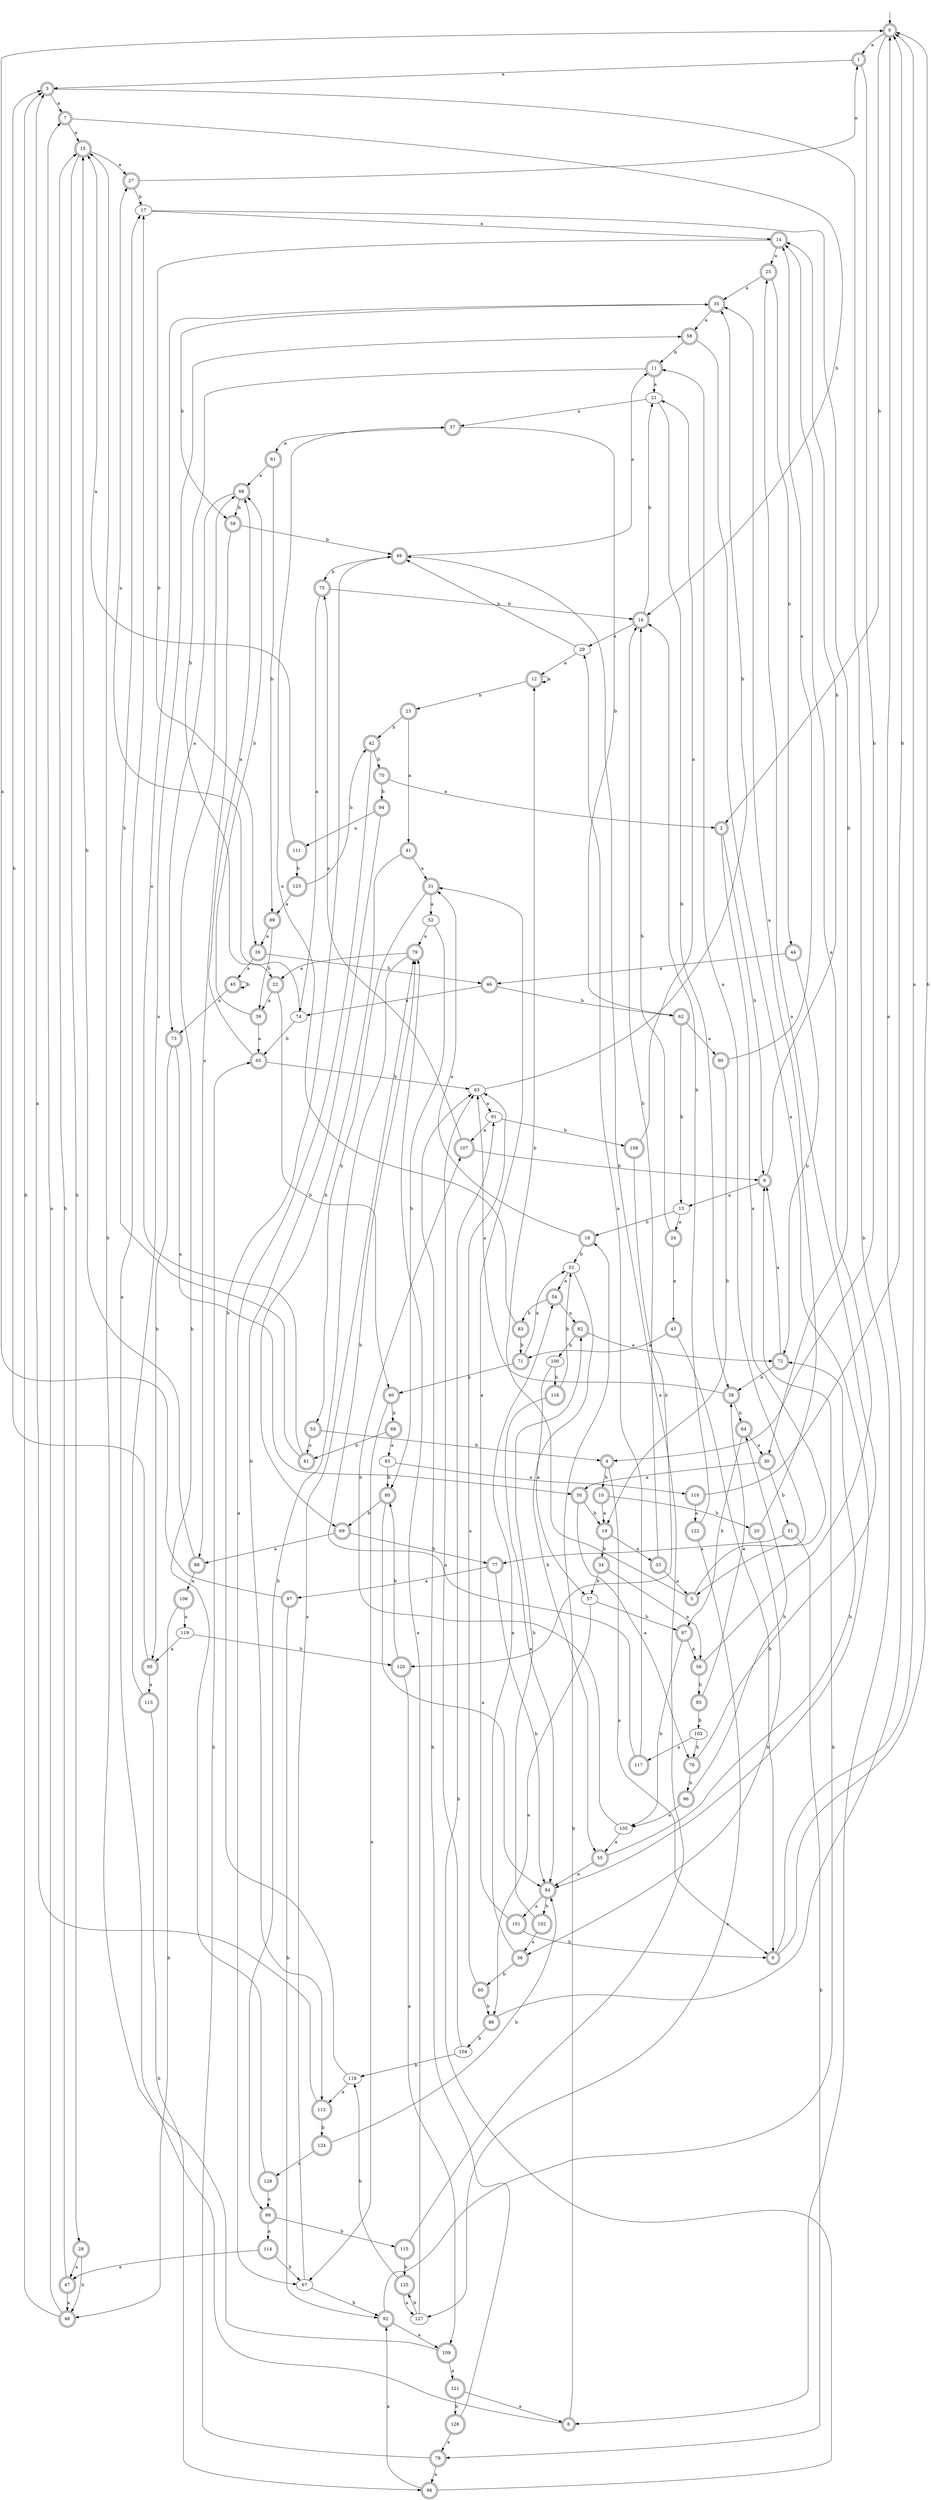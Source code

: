 digraph RandomDFA {
  __start0 [label="", shape=none];
  __start0 -> 0 [label=""];
  0 [shape=circle] [shape=doublecircle]
  0 -> 1 [label="a"]
  0 -> 2 [label="b"]
  1 [shape=doublecircle]
  1 -> 3 [label="a"]
  1 -> 4 [label="b"]
  2 [shape=doublecircle]
  2 -> 5 [label="a"]
  2 -> 6 [label="b"]
  3 [shape=doublecircle]
  3 -> 7 [label="a"]
  3 -> 8 [label="b"]
  4 [shape=doublecircle]
  4 -> 9 [label="a"]
  4 -> 10 [label="b"]
  5 [shape=doublecircle]
  5 -> 11 [label="a"]
  5 -> 12 [label="b"]
  6 [shape=doublecircle]
  6 -> 13 [label="a"]
  6 -> 14 [label="b"]
  7 [shape=doublecircle]
  7 -> 15 [label="a"]
  7 -> 16 [label="b"]
  8 [shape=doublecircle]
  8 -> 17 [label="a"]
  8 -> 18 [label="b"]
  9 [shape=doublecircle]
  9 -> 0 [label="a"]
  9 -> 0 [label="b"]
  10 [shape=doublecircle]
  10 -> 19 [label="a"]
  10 -> 20 [label="b"]
  11 [shape=doublecircle]
  11 -> 21 [label="a"]
  11 -> 22 [label="b"]
  12 [shape=doublecircle]
  12 -> 12 [label="a"]
  12 -> 23 [label="b"]
  13
  13 -> 24 [label="a"]
  13 -> 18 [label="b"]
  14 [shape=doublecircle]
  14 -> 25 [label="a"]
  14 -> 26 [label="b"]
  15 [shape=doublecircle]
  15 -> 27 [label="a"]
  15 -> 28 [label="b"]
  16 [shape=doublecircle]
  16 -> 29 [label="a"]
  16 -> 21 [label="b"]
  17
  17 -> 14 [label="a"]
  17 -> 30 [label="b"]
  18 [shape=doublecircle]
  18 -> 31 [label="a"]
  18 -> 32 [label="b"]
  19 [shape=doublecircle]
  19 -> 33 [label="a"]
  19 -> 34 [label="b"]
  20 [shape=doublecircle]
  20 -> 35 [label="a"]
  20 -> 36 [label="b"]
  21
  21 -> 37 [label="a"]
  21 -> 38 [label="b"]
  22 [shape=doublecircle]
  22 -> 39 [label="a"]
  22 -> 40 [label="b"]
  23 [shape=doublecircle]
  23 -> 41 [label="a"]
  23 -> 42 [label="b"]
  24 [shape=doublecircle]
  24 -> 43 [label="a"]
  24 -> 16 [label="b"]
  25 [shape=doublecircle]
  25 -> 35 [label="a"]
  25 -> 44 [label="b"]
  26 [shape=doublecircle]
  26 -> 45 [label="a"]
  26 -> 46 [label="b"]
  27 [shape=doublecircle]
  27 -> 1 [label="a"]
  27 -> 17 [label="b"]
  28 [shape=doublecircle]
  28 -> 47 [label="a"]
  28 -> 48 [label="b"]
  29
  29 -> 12 [label="a"]
  29 -> 49 [label="b"]
  30 [shape=doublecircle]
  30 -> 50 [label="a"]
  30 -> 51 [label="b"]
  31 [shape=doublecircle]
  31 -> 52 [label="a"]
  31 -> 53 [label="b"]
  32
  32 -> 54 [label="a"]
  32 -> 55 [label="b"]
  33 [shape=doublecircle]
  33 -> 5 [label="a"]
  33 -> 16 [label="b"]
  34 [shape=doublecircle]
  34 -> 56 [label="a"]
  34 -> 57 [label="b"]
  35 [shape=doublecircle]
  35 -> 58 [label="a"]
  35 -> 59 [label="b"]
  36 [shape=doublecircle]
  36 -> 54 [label="a"]
  36 -> 60 [label="b"]
  37 [shape=doublecircle]
  37 -> 61 [label="a"]
  37 -> 62 [label="b"]
  38 [shape=doublecircle]
  38 -> 63 [label="a"]
  38 -> 64 [label="b"]
  39 [shape=doublecircle]
  39 -> 65 [label="a"]
  39 -> 66 [label="b"]
  40 [shape=doublecircle]
  40 -> 67 [label="a"]
  40 -> 68 [label="b"]
  41 [shape=doublecircle]
  41 -> 31 [label="a"]
  41 -> 69 [label="b"]
  42 [shape=doublecircle]
  42 -> 67 [label="a"]
  42 -> 70 [label="b"]
  43 [shape=doublecircle]
  43 -> 71 [label="a"]
  43 -> 9 [label="b"]
  44 [shape=doublecircle]
  44 -> 46 [label="a"]
  44 -> 72 [label="b"]
  45 [shape=doublecircle]
  45 -> 73 [label="a"]
  45 -> 45 [label="b"]
  46 [shape=doublecircle]
  46 -> 74 [label="a"]
  46 -> 62 [label="b"]
  47 [shape=doublecircle]
  47 -> 48 [label="a"]
  47 -> 15 [label="b"]
  48 [shape=doublecircle]
  48 -> 7 [label="a"]
  48 -> 3 [label="b"]
  49 [shape=doublecircle]
  49 -> 11 [label="a"]
  49 -> 75 [label="b"]
  50 [shape=doublecircle]
  50 -> 76 [label="a"]
  50 -> 19 [label="b"]
  51 [shape=doublecircle]
  51 -> 77 [label="a"]
  51 -> 78 [label="b"]
  52
  52 -> 79 [label="a"]
  52 -> 80 [label="b"]
  53 [shape=doublecircle]
  53 -> 81 [label="a"]
  53 -> 4 [label="b"]
  54 [shape=doublecircle]
  54 -> 82 [label="a"]
  54 -> 83 [label="b"]
  55 [shape=doublecircle]
  55 -> 84 [label="a"]
  55 -> 72 [label="b"]
  56 [shape=doublecircle]
  56 -> 14 [label="a"]
  56 -> 85 [label="b"]
  57
  57 -> 86 [label="a"]
  57 -> 87 [label="b"]
  58 [shape=doublecircle]
  58 -> 84 [label="a"]
  58 -> 11 [label="b"]
  59 [shape=doublecircle]
  59 -> 88 [label="a"]
  59 -> 49 [label="b"]
  60 [shape=doublecircle]
  60 -> 63 [label="a"]
  60 -> 86 [label="b"]
  61 [shape=doublecircle]
  61 -> 66 [label="a"]
  61 -> 89 [label="b"]
  62 [shape=doublecircle]
  62 -> 90 [label="a"]
  62 -> 13 [label="b"]
  63
  63 -> 91 [label="a"]
  63 -> 35 [label="b"]
  64 [shape=doublecircle]
  64 -> 30 [label="a"]
  64 -> 87 [label="b"]
  65 [shape=doublecircle]
  65 -> 66 [label="a"]
  65 -> 63 [label="b"]
  66 [shape=doublecircle]
  66 -> 73 [label="a"]
  66 -> 59 [label="b"]
  67
  67 -> 79 [label="a"]
  67 -> 92 [label="b"]
  68 [shape=doublecircle]
  68 -> 93 [label="a"]
  68 -> 81 [label="b"]
  69 [shape=doublecircle]
  69 -> 88 [label="a"]
  69 -> 77 [label="b"]
  70 [shape=doublecircle]
  70 -> 2 [label="a"]
  70 -> 94 [label="b"]
  71 [shape=doublecircle]
  71 -> 32 [label="a"]
  71 -> 40 [label="b"]
  72 [shape=doublecircle]
  72 -> 6 [label="a"]
  72 -> 38 [label="b"]
  73 [shape=doublecircle]
  73 -> 50 [label="a"]
  73 -> 95 [label="b"]
  74
  74 -> 27 [label="a"]
  74 -> 65 [label="b"]
  75 [shape=doublecircle]
  75 -> 74 [label="a"]
  75 -> 16 [label="b"]
  76 [shape=doublecircle]
  76 -> 25 [label="a"]
  76 -> 96 [label="b"]
  77 [shape=doublecircle]
  77 -> 97 [label="a"]
  77 -> 84 [label="b"]
  78 [shape=doublecircle]
  78 -> 98 [label="a"]
  78 -> 65 [label="b"]
  79 [shape=doublecircle]
  79 -> 22 [label="a"]
  79 -> 99 [label="b"]
  80 [shape=doublecircle]
  80 -> 84 [label="a"]
  80 -> 69 [label="b"]
  81 [shape=doublecircle]
  81 -> 35 [label="a"]
  81 -> 17 [label="b"]
  82 [shape=doublecircle]
  82 -> 72 [label="a"]
  82 -> 100 [label="b"]
  83 [shape=doublecircle]
  83 -> 37 [label="a"]
  83 -> 71 [label="b"]
  84 [shape=doublecircle]
  84 -> 101 [label="a"]
  84 -> 102 [label="b"]
  85 [shape=doublecircle]
  85 -> 38 [label="a"]
  85 -> 103 [label="b"]
  86 [shape=doublecircle]
  86 -> 0 [label="a"]
  86 -> 104 [label="b"]
  87 [shape=doublecircle]
  87 -> 56 [label="a"]
  87 -> 105 [label="b"]
  88 [shape=doublecircle]
  88 -> 106 [label="a"]
  88 -> 15 [label="b"]
  89 [shape=doublecircle]
  89 -> 26 [label="a"]
  89 -> 39 [label="b"]
  90 [shape=doublecircle]
  90 -> 14 [label="a"]
  90 -> 19 [label="b"]
  91
  91 -> 107 [label="a"]
  91 -> 108 [label="b"]
  92 [shape=doublecircle]
  92 -> 109 [label="a"]
  92 -> 6 [label="b"]
  93
  93 -> 110 [label="a"]
  93 -> 80 [label="b"]
  94 [shape=doublecircle]
  94 -> 111 [label="a"]
  94 -> 112 [label="b"]
  95 [shape=doublecircle]
  95 -> 113 [label="a"]
  95 -> 3 [label="b"]
  96 [shape=doublecircle]
  96 -> 105 [label="a"]
  96 -> 64 [label="b"]
  97 [shape=doublecircle]
  97 -> 0 [label="a"]
  97 -> 92 [label="b"]
  98 [shape=doublecircle]
  98 -> 92 [label="a"]
  98 -> 91 [label="b"]
  99 [shape=doublecircle]
  99 -> 114 [label="a"]
  99 -> 115 [label="b"]
  100
  100 -> 57 [label="a"]
  100 -> 116 [label="b"]
  101 [shape=doublecircle]
  101 -> 31 [label="a"]
  101 -> 9 [label="b"]
  102 [shape=doublecircle]
  102 -> 36 [label="a"]
  102 -> 82 [label="b"]
  103
  103 -> 117 [label="a"]
  103 -> 76 [label="b"]
  104
  104 -> 63 [label="a"]
  104 -> 118 [label="b"]
  105
  105 -> 55 [label="a"]
  105 -> 107 [label="b"]
  106 [shape=doublecircle]
  106 -> 119 [label="a"]
  106 -> 48 [label="b"]
  107 [shape=doublecircle]
  107 -> 75 [label="a"]
  107 -> 6 [label="b"]
  108 [shape=doublecircle]
  108 -> 21 [label="a"]
  108 -> 120 [label="b"]
  109 [shape=doublecircle]
  109 -> 121 [label="a"]
  109 -> 15 [label="b"]
  110 [shape=doublecircle]
  110 -> 122 [label="a"]
  110 -> 0 [label="b"]
  111 [shape=doublecircle]
  111 -> 15 [label="a"]
  111 -> 123 [label="b"]
  112 [shape=doublecircle]
  112 -> 3 [label="a"]
  112 -> 124 [label="b"]
  113 [shape=doublecircle]
  113 -> 58 [label="a"]
  113 -> 98 [label="b"]
  114 [shape=doublecircle]
  114 -> 47 [label="a"]
  114 -> 67 [label="b"]
  115 [shape=doublecircle]
  115 -> 49 [label="a"]
  115 -> 125 [label="b"]
  116 [shape=doublecircle]
  116 -> 84 [label="a"]
  116 -> 32 [label="b"]
  117 [shape=doublecircle]
  117 -> 29 [label="a"]
  117 -> 79 [label="b"]
  118
  118 -> 112 [label="a"]
  118 -> 49 [label="b"]
  119
  119 -> 95 [label="a"]
  119 -> 120 [label="b"]
  120 [shape=doublecircle]
  120 -> 109 [label="a"]
  120 -> 80 [label="b"]
  121 [shape=doublecircle]
  121 -> 8 [label="a"]
  121 -> 126 [label="b"]
  122 [shape=doublecircle]
  122 -> 127 [label="a"]
  122 -> 16 [label="b"]
  123 [shape=doublecircle]
  123 -> 89 [label="a"]
  123 -> 42 [label="b"]
  124 [shape=doublecircle]
  124 -> 128 [label="a"]
  124 -> 84 [label="b"]
  125 [shape=doublecircle]
  125 -> 127 [label="a"]
  125 -> 118 [label="b"]
  126 [shape=doublecircle]
  126 -> 78 [label="a"]
  126 -> 63 [label="b"]
  127
  127 -> 79 [label="a"]
  127 -> 125 [label="b"]
  128 [shape=doublecircle]
  128 -> 99 [label="a"]
  128 -> 66 [label="b"]
}
